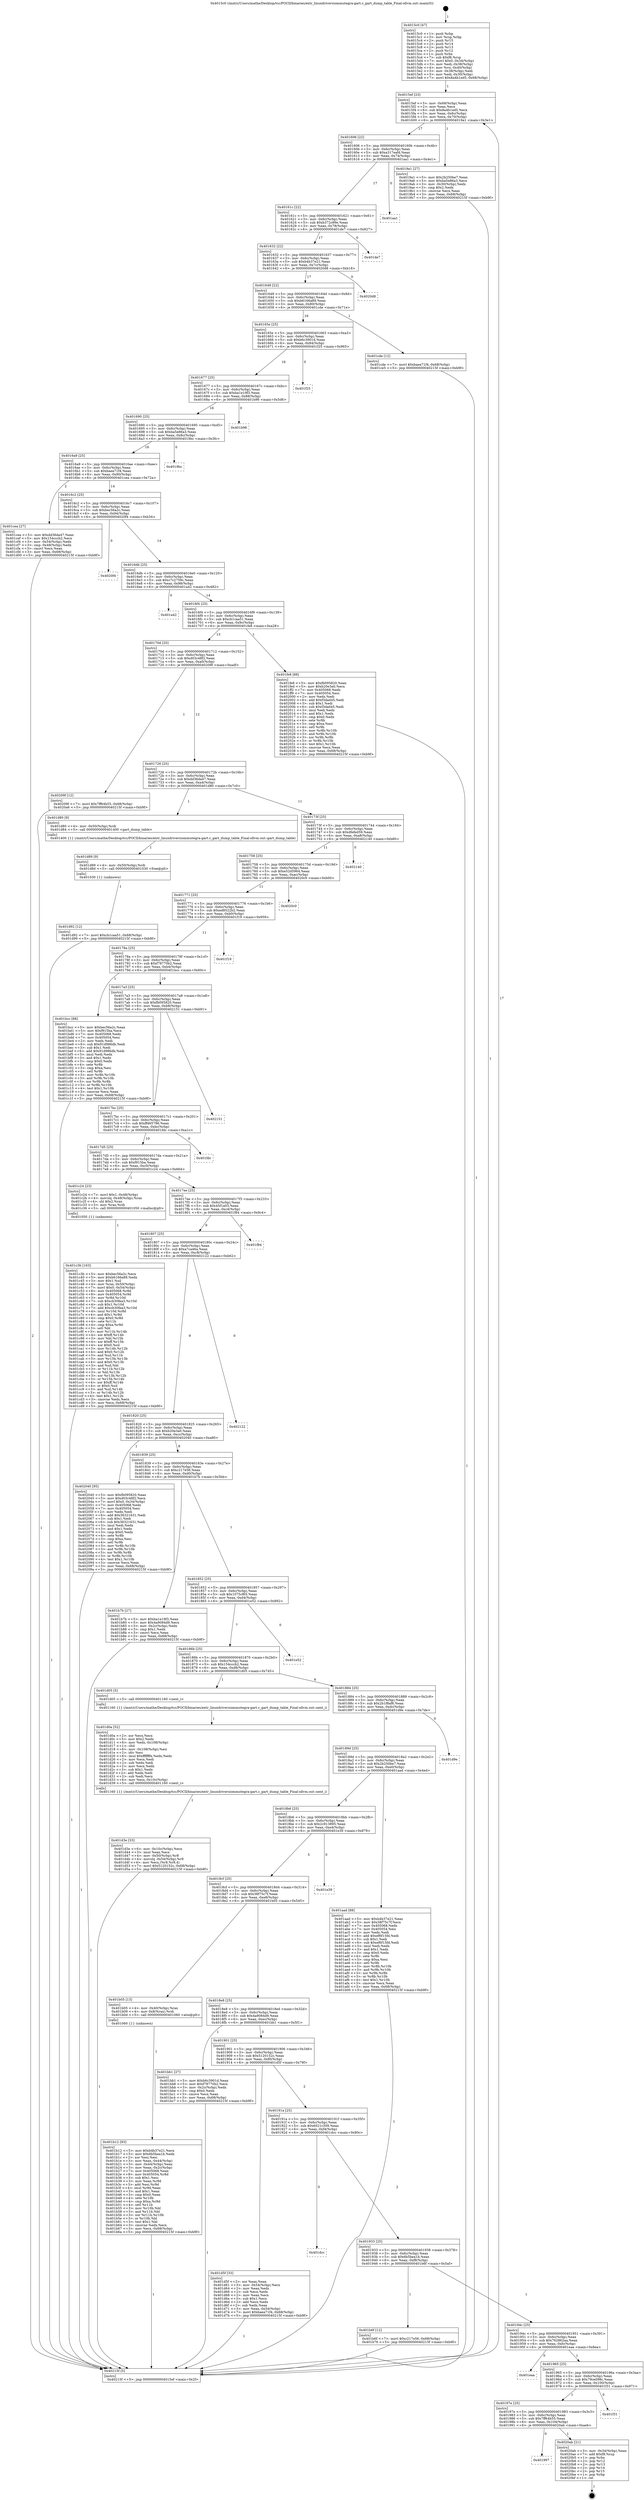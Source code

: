 digraph "0x4015c0" {
  label = "0x4015c0 (/mnt/c/Users/mathe/Desktop/tcc/POCII/binaries/extr_linuxdriversiommutegra-gart.c_gart_dump_table_Final-ollvm.out::main(0))"
  labelloc = "t"
  node[shape=record]

  Entry [label="",width=0.3,height=0.3,shape=circle,fillcolor=black,style=filled]
  "0x4015ef" [label="{
     0x4015ef [23]\l
     | [instrs]\l
     &nbsp;&nbsp;0x4015ef \<+3\>: mov -0x68(%rbp),%eax\l
     &nbsp;&nbsp;0x4015f2 \<+2\>: mov %eax,%ecx\l
     &nbsp;&nbsp;0x4015f4 \<+6\>: sub $0x8a4b1ed5,%ecx\l
     &nbsp;&nbsp;0x4015fa \<+3\>: mov %eax,-0x6c(%rbp)\l
     &nbsp;&nbsp;0x4015fd \<+3\>: mov %ecx,-0x70(%rbp)\l
     &nbsp;&nbsp;0x401600 \<+6\>: je 00000000004019a1 \<main+0x3e1\>\l
  }"]
  "0x4019a1" [label="{
     0x4019a1 [27]\l
     | [instrs]\l
     &nbsp;&nbsp;0x4019a1 \<+5\>: mov $0x2b250be7,%eax\l
     &nbsp;&nbsp;0x4019a6 \<+5\>: mov $0xba5e86a3,%ecx\l
     &nbsp;&nbsp;0x4019ab \<+3\>: mov -0x30(%rbp),%edx\l
     &nbsp;&nbsp;0x4019ae \<+3\>: cmp $0x2,%edx\l
     &nbsp;&nbsp;0x4019b1 \<+3\>: cmovne %ecx,%eax\l
     &nbsp;&nbsp;0x4019b4 \<+3\>: mov %eax,-0x68(%rbp)\l
     &nbsp;&nbsp;0x4019b7 \<+5\>: jmp 000000000040215f \<main+0xb9f\>\l
  }"]
  "0x401606" [label="{
     0x401606 [22]\l
     | [instrs]\l
     &nbsp;&nbsp;0x401606 \<+5\>: jmp 000000000040160b \<main+0x4b\>\l
     &nbsp;&nbsp;0x40160b \<+3\>: mov -0x6c(%rbp),%eax\l
     &nbsp;&nbsp;0x40160e \<+5\>: sub $0xa317eafd,%eax\l
     &nbsp;&nbsp;0x401613 \<+3\>: mov %eax,-0x74(%rbp)\l
     &nbsp;&nbsp;0x401616 \<+6\>: je 0000000000401aa1 \<main+0x4e1\>\l
  }"]
  "0x40215f" [label="{
     0x40215f [5]\l
     | [instrs]\l
     &nbsp;&nbsp;0x40215f \<+5\>: jmp 00000000004015ef \<main+0x2f\>\l
  }"]
  "0x4015c0" [label="{
     0x4015c0 [47]\l
     | [instrs]\l
     &nbsp;&nbsp;0x4015c0 \<+1\>: push %rbp\l
     &nbsp;&nbsp;0x4015c1 \<+3\>: mov %rsp,%rbp\l
     &nbsp;&nbsp;0x4015c4 \<+2\>: push %r15\l
     &nbsp;&nbsp;0x4015c6 \<+2\>: push %r14\l
     &nbsp;&nbsp;0x4015c8 \<+2\>: push %r13\l
     &nbsp;&nbsp;0x4015ca \<+2\>: push %r12\l
     &nbsp;&nbsp;0x4015cc \<+1\>: push %rbx\l
     &nbsp;&nbsp;0x4015cd \<+7\>: sub $0xf8,%rsp\l
     &nbsp;&nbsp;0x4015d4 \<+7\>: movl $0x0,-0x34(%rbp)\l
     &nbsp;&nbsp;0x4015db \<+3\>: mov %edi,-0x38(%rbp)\l
     &nbsp;&nbsp;0x4015de \<+4\>: mov %rsi,-0x40(%rbp)\l
     &nbsp;&nbsp;0x4015e2 \<+3\>: mov -0x38(%rbp),%edi\l
     &nbsp;&nbsp;0x4015e5 \<+3\>: mov %edi,-0x30(%rbp)\l
     &nbsp;&nbsp;0x4015e8 \<+7\>: movl $0x8a4b1ed5,-0x68(%rbp)\l
  }"]
  Exit [label="",width=0.3,height=0.3,shape=circle,fillcolor=black,style=filled,peripheries=2]
  "0x401aa1" [label="{
     0x401aa1\l
  }", style=dashed]
  "0x40161c" [label="{
     0x40161c [22]\l
     | [instrs]\l
     &nbsp;&nbsp;0x40161c \<+5\>: jmp 0000000000401621 \<main+0x61\>\l
     &nbsp;&nbsp;0x401621 \<+3\>: mov -0x6c(%rbp),%eax\l
     &nbsp;&nbsp;0x401624 \<+5\>: sub $0xb372c89e,%eax\l
     &nbsp;&nbsp;0x401629 \<+3\>: mov %eax,-0x78(%rbp)\l
     &nbsp;&nbsp;0x40162c \<+6\>: je 0000000000401de7 \<main+0x827\>\l
  }"]
  "0x401997" [label="{
     0x401997\l
  }", style=dashed]
  "0x401de7" [label="{
     0x401de7\l
  }", style=dashed]
  "0x401632" [label="{
     0x401632 [22]\l
     | [instrs]\l
     &nbsp;&nbsp;0x401632 \<+5\>: jmp 0000000000401637 \<main+0x77\>\l
     &nbsp;&nbsp;0x401637 \<+3\>: mov -0x6c(%rbp),%eax\l
     &nbsp;&nbsp;0x40163a \<+5\>: sub $0xb4b37e21,%eax\l
     &nbsp;&nbsp;0x40163f \<+3\>: mov %eax,-0x7c(%rbp)\l
     &nbsp;&nbsp;0x401642 \<+6\>: je 00000000004020d8 \<main+0xb18\>\l
  }"]
  "0x4020ab" [label="{
     0x4020ab [21]\l
     | [instrs]\l
     &nbsp;&nbsp;0x4020ab \<+3\>: mov -0x34(%rbp),%eax\l
     &nbsp;&nbsp;0x4020ae \<+7\>: add $0xf8,%rsp\l
     &nbsp;&nbsp;0x4020b5 \<+1\>: pop %rbx\l
     &nbsp;&nbsp;0x4020b6 \<+2\>: pop %r12\l
     &nbsp;&nbsp;0x4020b8 \<+2\>: pop %r13\l
     &nbsp;&nbsp;0x4020ba \<+2\>: pop %r14\l
     &nbsp;&nbsp;0x4020bc \<+2\>: pop %r15\l
     &nbsp;&nbsp;0x4020be \<+1\>: pop %rbp\l
     &nbsp;&nbsp;0x4020bf \<+1\>: ret\l
  }"]
  "0x4020d8" [label="{
     0x4020d8\l
  }", style=dashed]
  "0x401648" [label="{
     0x401648 [22]\l
     | [instrs]\l
     &nbsp;&nbsp;0x401648 \<+5\>: jmp 000000000040164d \<main+0x8d\>\l
     &nbsp;&nbsp;0x40164d \<+3\>: mov -0x6c(%rbp),%eax\l
     &nbsp;&nbsp;0x401650 \<+5\>: sub $0xb6166a89,%eax\l
     &nbsp;&nbsp;0x401655 \<+3\>: mov %eax,-0x80(%rbp)\l
     &nbsp;&nbsp;0x401658 \<+6\>: je 0000000000401cde \<main+0x71e\>\l
  }"]
  "0x40197e" [label="{
     0x40197e [25]\l
     | [instrs]\l
     &nbsp;&nbsp;0x40197e \<+5\>: jmp 0000000000401983 \<main+0x3c3\>\l
     &nbsp;&nbsp;0x401983 \<+3\>: mov -0x6c(%rbp),%eax\l
     &nbsp;&nbsp;0x401986 \<+5\>: sub $0x7ff64b55,%eax\l
     &nbsp;&nbsp;0x40198b \<+6\>: mov %eax,-0x104(%rbp)\l
     &nbsp;&nbsp;0x401991 \<+6\>: je 00000000004020ab \<main+0xaeb\>\l
  }"]
  "0x401cde" [label="{
     0x401cde [12]\l
     | [instrs]\l
     &nbsp;&nbsp;0x401cde \<+7\>: movl $0xbaea71f4,-0x68(%rbp)\l
     &nbsp;&nbsp;0x401ce5 \<+5\>: jmp 000000000040215f \<main+0xb9f\>\l
  }"]
  "0x40165e" [label="{
     0x40165e [25]\l
     | [instrs]\l
     &nbsp;&nbsp;0x40165e \<+5\>: jmp 0000000000401663 \<main+0xa3\>\l
     &nbsp;&nbsp;0x401663 \<+3\>: mov -0x6c(%rbp),%eax\l
     &nbsp;&nbsp;0x401666 \<+5\>: sub $0xb6c3901d,%eax\l
     &nbsp;&nbsp;0x40166b \<+6\>: mov %eax,-0x84(%rbp)\l
     &nbsp;&nbsp;0x401671 \<+6\>: je 0000000000401f25 \<main+0x965\>\l
  }"]
  "0x401f31" [label="{
     0x401f31\l
  }", style=dashed]
  "0x401f25" [label="{
     0x401f25\l
  }", style=dashed]
  "0x401677" [label="{
     0x401677 [25]\l
     | [instrs]\l
     &nbsp;&nbsp;0x401677 \<+5\>: jmp 000000000040167c \<main+0xbc\>\l
     &nbsp;&nbsp;0x40167c \<+3\>: mov -0x6c(%rbp),%eax\l
     &nbsp;&nbsp;0x40167f \<+5\>: sub $0xba1e19f3,%eax\l
     &nbsp;&nbsp;0x401684 \<+6\>: mov %eax,-0x88(%rbp)\l
     &nbsp;&nbsp;0x40168a \<+6\>: je 0000000000401b96 \<main+0x5d6\>\l
  }"]
  "0x401965" [label="{
     0x401965 [25]\l
     | [instrs]\l
     &nbsp;&nbsp;0x401965 \<+5\>: jmp 000000000040196a \<main+0x3aa\>\l
     &nbsp;&nbsp;0x40196a \<+3\>: mov -0x6c(%rbp),%eax\l
     &nbsp;&nbsp;0x40196d \<+5\>: sub $0x79ce098c,%eax\l
     &nbsp;&nbsp;0x401972 \<+6\>: mov %eax,-0x100(%rbp)\l
     &nbsp;&nbsp;0x401978 \<+6\>: je 0000000000401f31 \<main+0x971\>\l
  }"]
  "0x401b96" [label="{
     0x401b96\l
  }", style=dashed]
  "0x401690" [label="{
     0x401690 [25]\l
     | [instrs]\l
     &nbsp;&nbsp;0x401690 \<+5\>: jmp 0000000000401695 \<main+0xd5\>\l
     &nbsp;&nbsp;0x401695 \<+3\>: mov -0x6c(%rbp),%eax\l
     &nbsp;&nbsp;0x401698 \<+5\>: sub $0xba5e86a3,%eax\l
     &nbsp;&nbsp;0x40169d \<+6\>: mov %eax,-0x8c(%rbp)\l
     &nbsp;&nbsp;0x4016a3 \<+6\>: je 00000000004019bc \<main+0x3fc\>\l
  }"]
  "0x401eaa" [label="{
     0x401eaa\l
  }", style=dashed]
  "0x4019bc" [label="{
     0x4019bc\l
  }", style=dashed]
  "0x4016a9" [label="{
     0x4016a9 [25]\l
     | [instrs]\l
     &nbsp;&nbsp;0x4016a9 \<+5\>: jmp 00000000004016ae \<main+0xee\>\l
     &nbsp;&nbsp;0x4016ae \<+3\>: mov -0x6c(%rbp),%eax\l
     &nbsp;&nbsp;0x4016b1 \<+5\>: sub $0xbaea71f4,%eax\l
     &nbsp;&nbsp;0x4016b6 \<+6\>: mov %eax,-0x90(%rbp)\l
     &nbsp;&nbsp;0x4016bc \<+6\>: je 0000000000401cea \<main+0x72a\>\l
  }"]
  "0x401d92" [label="{
     0x401d92 [12]\l
     | [instrs]\l
     &nbsp;&nbsp;0x401d92 \<+7\>: movl $0xcb1caa51,-0x68(%rbp)\l
     &nbsp;&nbsp;0x401d99 \<+5\>: jmp 000000000040215f \<main+0xb9f\>\l
  }"]
  "0x401cea" [label="{
     0x401cea [27]\l
     | [instrs]\l
     &nbsp;&nbsp;0x401cea \<+5\>: mov $0xdd36da47,%eax\l
     &nbsp;&nbsp;0x401cef \<+5\>: mov $0x154cccb2,%ecx\l
     &nbsp;&nbsp;0x401cf4 \<+3\>: mov -0x54(%rbp),%edx\l
     &nbsp;&nbsp;0x401cf7 \<+3\>: cmp -0x48(%rbp),%edx\l
     &nbsp;&nbsp;0x401cfa \<+3\>: cmovl %ecx,%eax\l
     &nbsp;&nbsp;0x401cfd \<+3\>: mov %eax,-0x68(%rbp)\l
     &nbsp;&nbsp;0x401d00 \<+5\>: jmp 000000000040215f \<main+0xb9f\>\l
  }"]
  "0x4016c2" [label="{
     0x4016c2 [25]\l
     | [instrs]\l
     &nbsp;&nbsp;0x4016c2 \<+5\>: jmp 00000000004016c7 \<main+0x107\>\l
     &nbsp;&nbsp;0x4016c7 \<+3\>: mov -0x6c(%rbp),%eax\l
     &nbsp;&nbsp;0x4016ca \<+5\>: sub $0xbec56a2c,%eax\l
     &nbsp;&nbsp;0x4016cf \<+6\>: mov %eax,-0x94(%rbp)\l
     &nbsp;&nbsp;0x4016d5 \<+6\>: je 00000000004020f4 \<main+0xb34\>\l
  }"]
  "0x401d89" [label="{
     0x401d89 [9]\l
     | [instrs]\l
     &nbsp;&nbsp;0x401d89 \<+4\>: mov -0x50(%rbp),%rdi\l
     &nbsp;&nbsp;0x401d8d \<+5\>: call 0000000000401030 \<free@plt\>\l
     | [calls]\l
     &nbsp;&nbsp;0x401030 \{1\} (unknown)\l
  }"]
  "0x4020f4" [label="{
     0x4020f4\l
  }", style=dashed]
  "0x4016db" [label="{
     0x4016db [25]\l
     | [instrs]\l
     &nbsp;&nbsp;0x4016db \<+5\>: jmp 00000000004016e0 \<main+0x120\>\l
     &nbsp;&nbsp;0x4016e0 \<+3\>: mov -0x6c(%rbp),%eax\l
     &nbsp;&nbsp;0x4016e3 \<+5\>: sub $0xc7c2759c,%eax\l
     &nbsp;&nbsp;0x4016e8 \<+6\>: mov %eax,-0x98(%rbp)\l
     &nbsp;&nbsp;0x4016ee \<+6\>: je 0000000000401a42 \<main+0x482\>\l
  }"]
  "0x401d3e" [label="{
     0x401d3e [33]\l
     | [instrs]\l
     &nbsp;&nbsp;0x401d3e \<+6\>: mov -0x10c(%rbp),%ecx\l
     &nbsp;&nbsp;0x401d44 \<+3\>: imul %eax,%ecx\l
     &nbsp;&nbsp;0x401d47 \<+4\>: mov -0x50(%rbp),%r8\l
     &nbsp;&nbsp;0x401d4b \<+4\>: movslq -0x54(%rbp),%r9\l
     &nbsp;&nbsp;0x401d4f \<+4\>: mov %ecx,(%r8,%r9,4)\l
     &nbsp;&nbsp;0x401d53 \<+7\>: movl $0x5120152c,-0x68(%rbp)\l
     &nbsp;&nbsp;0x401d5a \<+5\>: jmp 000000000040215f \<main+0xb9f\>\l
  }"]
  "0x401a42" [label="{
     0x401a42\l
  }", style=dashed]
  "0x4016f4" [label="{
     0x4016f4 [25]\l
     | [instrs]\l
     &nbsp;&nbsp;0x4016f4 \<+5\>: jmp 00000000004016f9 \<main+0x139\>\l
     &nbsp;&nbsp;0x4016f9 \<+3\>: mov -0x6c(%rbp),%eax\l
     &nbsp;&nbsp;0x4016fc \<+5\>: sub $0xcb1caa51,%eax\l
     &nbsp;&nbsp;0x401701 \<+6\>: mov %eax,-0x9c(%rbp)\l
     &nbsp;&nbsp;0x401707 \<+6\>: je 0000000000401fe8 \<main+0xa28\>\l
  }"]
  "0x401d0a" [label="{
     0x401d0a [52]\l
     | [instrs]\l
     &nbsp;&nbsp;0x401d0a \<+2\>: xor %ecx,%ecx\l
     &nbsp;&nbsp;0x401d0c \<+5\>: mov $0x2,%edx\l
     &nbsp;&nbsp;0x401d11 \<+6\>: mov %edx,-0x108(%rbp)\l
     &nbsp;&nbsp;0x401d17 \<+1\>: cltd\l
     &nbsp;&nbsp;0x401d18 \<+6\>: mov -0x108(%rbp),%esi\l
     &nbsp;&nbsp;0x401d1e \<+2\>: idiv %esi\l
     &nbsp;&nbsp;0x401d20 \<+6\>: imul $0xfffffffe,%edx,%edx\l
     &nbsp;&nbsp;0x401d26 \<+2\>: mov %ecx,%edi\l
     &nbsp;&nbsp;0x401d28 \<+2\>: sub %edx,%edi\l
     &nbsp;&nbsp;0x401d2a \<+2\>: mov %ecx,%edx\l
     &nbsp;&nbsp;0x401d2c \<+3\>: sub $0x1,%edx\l
     &nbsp;&nbsp;0x401d2f \<+2\>: add %edx,%edi\l
     &nbsp;&nbsp;0x401d31 \<+2\>: sub %edi,%ecx\l
     &nbsp;&nbsp;0x401d33 \<+6\>: mov %ecx,-0x10c(%rbp)\l
     &nbsp;&nbsp;0x401d39 \<+5\>: call 0000000000401160 \<next_i\>\l
     | [calls]\l
     &nbsp;&nbsp;0x401160 \{1\} (/mnt/c/Users/mathe/Desktop/tcc/POCII/binaries/extr_linuxdriversiommutegra-gart.c_gart_dump_table_Final-ollvm.out::next_i)\l
  }"]
  "0x401fe8" [label="{
     0x401fe8 [88]\l
     | [instrs]\l
     &nbsp;&nbsp;0x401fe8 \<+5\>: mov $0xfb095820,%eax\l
     &nbsp;&nbsp;0x401fed \<+5\>: mov $0xb20e3a0,%ecx\l
     &nbsp;&nbsp;0x401ff2 \<+7\>: mov 0x405068,%edx\l
     &nbsp;&nbsp;0x401ff9 \<+7\>: mov 0x405054,%esi\l
     &nbsp;&nbsp;0x402000 \<+2\>: mov %edx,%edi\l
     &nbsp;&nbsp;0x402002 \<+6\>: add $0xf3dad45,%edi\l
     &nbsp;&nbsp;0x402008 \<+3\>: sub $0x1,%edi\l
     &nbsp;&nbsp;0x40200b \<+6\>: sub $0xf3dad45,%edi\l
     &nbsp;&nbsp;0x402011 \<+3\>: imul %edi,%edx\l
     &nbsp;&nbsp;0x402014 \<+3\>: and $0x1,%edx\l
     &nbsp;&nbsp;0x402017 \<+3\>: cmp $0x0,%edx\l
     &nbsp;&nbsp;0x40201a \<+4\>: sete %r8b\l
     &nbsp;&nbsp;0x40201e \<+3\>: cmp $0xa,%esi\l
     &nbsp;&nbsp;0x402021 \<+4\>: setl %r9b\l
     &nbsp;&nbsp;0x402025 \<+3\>: mov %r8b,%r10b\l
     &nbsp;&nbsp;0x402028 \<+3\>: and %r9b,%r10b\l
     &nbsp;&nbsp;0x40202b \<+3\>: xor %r9b,%r8b\l
     &nbsp;&nbsp;0x40202e \<+3\>: or %r8b,%r10b\l
     &nbsp;&nbsp;0x402031 \<+4\>: test $0x1,%r10b\l
     &nbsp;&nbsp;0x402035 \<+3\>: cmovne %ecx,%eax\l
     &nbsp;&nbsp;0x402038 \<+3\>: mov %eax,-0x68(%rbp)\l
     &nbsp;&nbsp;0x40203b \<+5\>: jmp 000000000040215f \<main+0xb9f\>\l
  }"]
  "0x40170d" [label="{
     0x40170d [25]\l
     | [instrs]\l
     &nbsp;&nbsp;0x40170d \<+5\>: jmp 0000000000401712 \<main+0x152\>\l
     &nbsp;&nbsp;0x401712 \<+3\>: mov -0x6c(%rbp),%eax\l
     &nbsp;&nbsp;0x401715 \<+5\>: sub $0xd03c48f2,%eax\l
     &nbsp;&nbsp;0x40171a \<+6\>: mov %eax,-0xa0(%rbp)\l
     &nbsp;&nbsp;0x401720 \<+6\>: je 000000000040209f \<main+0xadf\>\l
  }"]
  "0x401c3b" [label="{
     0x401c3b [163]\l
     | [instrs]\l
     &nbsp;&nbsp;0x401c3b \<+5\>: mov $0xbec56a2c,%ecx\l
     &nbsp;&nbsp;0x401c40 \<+5\>: mov $0xb6166a89,%edx\l
     &nbsp;&nbsp;0x401c45 \<+3\>: mov $0x1,%sil\l
     &nbsp;&nbsp;0x401c48 \<+4\>: mov %rax,-0x50(%rbp)\l
     &nbsp;&nbsp;0x401c4c \<+7\>: movl $0x0,-0x54(%rbp)\l
     &nbsp;&nbsp;0x401c53 \<+8\>: mov 0x405068,%r8d\l
     &nbsp;&nbsp;0x401c5b \<+8\>: mov 0x405054,%r9d\l
     &nbsp;&nbsp;0x401c63 \<+3\>: mov %r8d,%r10d\l
     &nbsp;&nbsp;0x401c66 \<+7\>: sub $0xcb30fea3,%r10d\l
     &nbsp;&nbsp;0x401c6d \<+4\>: sub $0x1,%r10d\l
     &nbsp;&nbsp;0x401c71 \<+7\>: add $0xcb30fea3,%r10d\l
     &nbsp;&nbsp;0x401c78 \<+4\>: imul %r10d,%r8d\l
     &nbsp;&nbsp;0x401c7c \<+4\>: and $0x1,%r8d\l
     &nbsp;&nbsp;0x401c80 \<+4\>: cmp $0x0,%r8d\l
     &nbsp;&nbsp;0x401c84 \<+4\>: sete %r11b\l
     &nbsp;&nbsp;0x401c88 \<+4\>: cmp $0xa,%r9d\l
     &nbsp;&nbsp;0x401c8c \<+3\>: setl %bl\l
     &nbsp;&nbsp;0x401c8f \<+3\>: mov %r11b,%r14b\l
     &nbsp;&nbsp;0x401c92 \<+4\>: xor $0xff,%r14b\l
     &nbsp;&nbsp;0x401c96 \<+3\>: mov %bl,%r15b\l
     &nbsp;&nbsp;0x401c99 \<+4\>: xor $0xff,%r15b\l
     &nbsp;&nbsp;0x401c9d \<+4\>: xor $0x0,%sil\l
     &nbsp;&nbsp;0x401ca1 \<+3\>: mov %r14b,%r12b\l
     &nbsp;&nbsp;0x401ca4 \<+4\>: and $0x0,%r12b\l
     &nbsp;&nbsp;0x401ca8 \<+3\>: and %sil,%r11b\l
     &nbsp;&nbsp;0x401cab \<+3\>: mov %r15b,%r13b\l
     &nbsp;&nbsp;0x401cae \<+4\>: and $0x0,%r13b\l
     &nbsp;&nbsp;0x401cb2 \<+3\>: and %sil,%bl\l
     &nbsp;&nbsp;0x401cb5 \<+3\>: or %r11b,%r12b\l
     &nbsp;&nbsp;0x401cb8 \<+3\>: or %bl,%r13b\l
     &nbsp;&nbsp;0x401cbb \<+3\>: xor %r13b,%r12b\l
     &nbsp;&nbsp;0x401cbe \<+3\>: or %r15b,%r14b\l
     &nbsp;&nbsp;0x401cc1 \<+4\>: xor $0xff,%r14b\l
     &nbsp;&nbsp;0x401cc5 \<+4\>: or $0x0,%sil\l
     &nbsp;&nbsp;0x401cc9 \<+3\>: and %sil,%r14b\l
     &nbsp;&nbsp;0x401ccc \<+3\>: or %r14b,%r12b\l
     &nbsp;&nbsp;0x401ccf \<+4\>: test $0x1,%r12b\l
     &nbsp;&nbsp;0x401cd3 \<+3\>: cmovne %edx,%ecx\l
     &nbsp;&nbsp;0x401cd6 \<+3\>: mov %ecx,-0x68(%rbp)\l
     &nbsp;&nbsp;0x401cd9 \<+5\>: jmp 000000000040215f \<main+0xb9f\>\l
  }"]
  "0x40209f" [label="{
     0x40209f [12]\l
     | [instrs]\l
     &nbsp;&nbsp;0x40209f \<+7\>: movl $0x7ff64b55,-0x68(%rbp)\l
     &nbsp;&nbsp;0x4020a6 \<+5\>: jmp 000000000040215f \<main+0xb9f\>\l
  }"]
  "0x401726" [label="{
     0x401726 [25]\l
     | [instrs]\l
     &nbsp;&nbsp;0x401726 \<+5\>: jmp 000000000040172b \<main+0x16b\>\l
     &nbsp;&nbsp;0x40172b \<+3\>: mov -0x6c(%rbp),%eax\l
     &nbsp;&nbsp;0x40172e \<+5\>: sub $0xdd36da47,%eax\l
     &nbsp;&nbsp;0x401733 \<+6\>: mov %eax,-0xa4(%rbp)\l
     &nbsp;&nbsp;0x401739 \<+6\>: je 0000000000401d80 \<main+0x7c0\>\l
  }"]
  "0x40194c" [label="{
     0x40194c [25]\l
     | [instrs]\l
     &nbsp;&nbsp;0x40194c \<+5\>: jmp 0000000000401951 \<main+0x391\>\l
     &nbsp;&nbsp;0x401951 \<+3\>: mov -0x6c(%rbp),%eax\l
     &nbsp;&nbsp;0x401954 \<+5\>: sub $0x762862aa,%eax\l
     &nbsp;&nbsp;0x401959 \<+6\>: mov %eax,-0xfc(%rbp)\l
     &nbsp;&nbsp;0x40195f \<+6\>: je 0000000000401eaa \<main+0x8ea\>\l
  }"]
  "0x401d80" [label="{
     0x401d80 [9]\l
     | [instrs]\l
     &nbsp;&nbsp;0x401d80 \<+4\>: mov -0x50(%rbp),%rdi\l
     &nbsp;&nbsp;0x401d84 \<+5\>: call 0000000000401400 \<gart_dump_table\>\l
     | [calls]\l
     &nbsp;&nbsp;0x401400 \{1\} (/mnt/c/Users/mathe/Desktop/tcc/POCII/binaries/extr_linuxdriversiommutegra-gart.c_gart_dump_table_Final-ollvm.out::gart_dump_table)\l
  }"]
  "0x40173f" [label="{
     0x40173f [25]\l
     | [instrs]\l
     &nbsp;&nbsp;0x40173f \<+5\>: jmp 0000000000401744 \<main+0x184\>\l
     &nbsp;&nbsp;0x401744 \<+3\>: mov -0x6c(%rbp),%eax\l
     &nbsp;&nbsp;0x401747 \<+5\>: sub $0xdfefed59,%eax\l
     &nbsp;&nbsp;0x40174c \<+6\>: mov %eax,-0xa8(%rbp)\l
     &nbsp;&nbsp;0x401752 \<+6\>: je 0000000000402140 \<main+0xb80\>\l
  }"]
  "0x401b6f" [label="{
     0x401b6f [12]\l
     | [instrs]\l
     &nbsp;&nbsp;0x401b6f \<+7\>: movl $0xc217e56,-0x68(%rbp)\l
     &nbsp;&nbsp;0x401b76 \<+5\>: jmp 000000000040215f \<main+0xb9f\>\l
  }"]
  "0x402140" [label="{
     0x402140\l
  }", style=dashed]
  "0x401758" [label="{
     0x401758 [25]\l
     | [instrs]\l
     &nbsp;&nbsp;0x401758 \<+5\>: jmp 000000000040175d \<main+0x19d\>\l
     &nbsp;&nbsp;0x40175d \<+3\>: mov -0x6c(%rbp),%eax\l
     &nbsp;&nbsp;0x401760 \<+5\>: sub $0xe52d5964,%eax\l
     &nbsp;&nbsp;0x401765 \<+6\>: mov %eax,-0xac(%rbp)\l
     &nbsp;&nbsp;0x40176b \<+6\>: je 00000000004020c0 \<main+0xb00\>\l
  }"]
  "0x401933" [label="{
     0x401933 [25]\l
     | [instrs]\l
     &nbsp;&nbsp;0x401933 \<+5\>: jmp 0000000000401938 \<main+0x378\>\l
     &nbsp;&nbsp;0x401938 \<+3\>: mov -0x6c(%rbp),%eax\l
     &nbsp;&nbsp;0x40193b \<+5\>: sub $0x6b5bea1b,%eax\l
     &nbsp;&nbsp;0x401940 \<+6\>: mov %eax,-0xf8(%rbp)\l
     &nbsp;&nbsp;0x401946 \<+6\>: je 0000000000401b6f \<main+0x5af\>\l
  }"]
  "0x4020c0" [label="{
     0x4020c0\l
  }", style=dashed]
  "0x401771" [label="{
     0x401771 [25]\l
     | [instrs]\l
     &nbsp;&nbsp;0x401771 \<+5\>: jmp 0000000000401776 \<main+0x1b6\>\l
     &nbsp;&nbsp;0x401776 \<+3\>: mov -0x6c(%rbp),%eax\l
     &nbsp;&nbsp;0x401779 \<+5\>: sub $0xed8522b2,%eax\l
     &nbsp;&nbsp;0x40177e \<+6\>: mov %eax,-0xb0(%rbp)\l
     &nbsp;&nbsp;0x401784 \<+6\>: je 0000000000401f19 \<main+0x959\>\l
  }"]
  "0x401dcc" [label="{
     0x401dcc\l
  }", style=dashed]
  "0x401f19" [label="{
     0x401f19\l
  }", style=dashed]
  "0x40178a" [label="{
     0x40178a [25]\l
     | [instrs]\l
     &nbsp;&nbsp;0x40178a \<+5\>: jmp 000000000040178f \<main+0x1cf\>\l
     &nbsp;&nbsp;0x40178f \<+3\>: mov -0x6c(%rbp),%eax\l
     &nbsp;&nbsp;0x401792 \<+5\>: sub $0xf78770b2,%eax\l
     &nbsp;&nbsp;0x401797 \<+6\>: mov %eax,-0xb4(%rbp)\l
     &nbsp;&nbsp;0x40179d \<+6\>: je 0000000000401bcc \<main+0x60c\>\l
  }"]
  "0x40191a" [label="{
     0x40191a [25]\l
     | [instrs]\l
     &nbsp;&nbsp;0x40191a \<+5\>: jmp 000000000040191f \<main+0x35f\>\l
     &nbsp;&nbsp;0x40191f \<+3\>: mov -0x6c(%rbp),%eax\l
     &nbsp;&nbsp;0x401922 \<+5\>: sub $0x6021c309,%eax\l
     &nbsp;&nbsp;0x401927 \<+6\>: mov %eax,-0xf4(%rbp)\l
     &nbsp;&nbsp;0x40192d \<+6\>: je 0000000000401dcc \<main+0x80c\>\l
  }"]
  "0x401bcc" [label="{
     0x401bcc [88]\l
     | [instrs]\l
     &nbsp;&nbsp;0x401bcc \<+5\>: mov $0xbec56a2c,%eax\l
     &nbsp;&nbsp;0x401bd1 \<+5\>: mov $0xf915ba,%ecx\l
     &nbsp;&nbsp;0x401bd6 \<+7\>: mov 0x405068,%edx\l
     &nbsp;&nbsp;0x401bdd \<+7\>: mov 0x405054,%esi\l
     &nbsp;&nbsp;0x401be4 \<+2\>: mov %edx,%edi\l
     &nbsp;&nbsp;0x401be6 \<+6\>: sub $0x91d986db,%edi\l
     &nbsp;&nbsp;0x401bec \<+3\>: sub $0x1,%edi\l
     &nbsp;&nbsp;0x401bef \<+6\>: add $0x91d986db,%edi\l
     &nbsp;&nbsp;0x401bf5 \<+3\>: imul %edi,%edx\l
     &nbsp;&nbsp;0x401bf8 \<+3\>: and $0x1,%edx\l
     &nbsp;&nbsp;0x401bfb \<+3\>: cmp $0x0,%edx\l
     &nbsp;&nbsp;0x401bfe \<+4\>: sete %r8b\l
     &nbsp;&nbsp;0x401c02 \<+3\>: cmp $0xa,%esi\l
     &nbsp;&nbsp;0x401c05 \<+4\>: setl %r9b\l
     &nbsp;&nbsp;0x401c09 \<+3\>: mov %r8b,%r10b\l
     &nbsp;&nbsp;0x401c0c \<+3\>: and %r9b,%r10b\l
     &nbsp;&nbsp;0x401c0f \<+3\>: xor %r9b,%r8b\l
     &nbsp;&nbsp;0x401c12 \<+3\>: or %r8b,%r10b\l
     &nbsp;&nbsp;0x401c15 \<+4\>: test $0x1,%r10b\l
     &nbsp;&nbsp;0x401c19 \<+3\>: cmovne %ecx,%eax\l
     &nbsp;&nbsp;0x401c1c \<+3\>: mov %eax,-0x68(%rbp)\l
     &nbsp;&nbsp;0x401c1f \<+5\>: jmp 000000000040215f \<main+0xb9f\>\l
  }"]
  "0x4017a3" [label="{
     0x4017a3 [25]\l
     | [instrs]\l
     &nbsp;&nbsp;0x4017a3 \<+5\>: jmp 00000000004017a8 \<main+0x1e8\>\l
     &nbsp;&nbsp;0x4017a8 \<+3\>: mov -0x6c(%rbp),%eax\l
     &nbsp;&nbsp;0x4017ab \<+5\>: sub $0xfb095820,%eax\l
     &nbsp;&nbsp;0x4017b0 \<+6\>: mov %eax,-0xb8(%rbp)\l
     &nbsp;&nbsp;0x4017b6 \<+6\>: je 0000000000402151 \<main+0xb91\>\l
  }"]
  "0x401d5f" [label="{
     0x401d5f [33]\l
     | [instrs]\l
     &nbsp;&nbsp;0x401d5f \<+2\>: xor %eax,%eax\l
     &nbsp;&nbsp;0x401d61 \<+3\>: mov -0x54(%rbp),%ecx\l
     &nbsp;&nbsp;0x401d64 \<+2\>: mov %eax,%edx\l
     &nbsp;&nbsp;0x401d66 \<+2\>: sub %ecx,%edx\l
     &nbsp;&nbsp;0x401d68 \<+2\>: mov %eax,%ecx\l
     &nbsp;&nbsp;0x401d6a \<+3\>: sub $0x1,%ecx\l
     &nbsp;&nbsp;0x401d6d \<+2\>: add %ecx,%edx\l
     &nbsp;&nbsp;0x401d6f \<+2\>: sub %edx,%eax\l
     &nbsp;&nbsp;0x401d71 \<+3\>: mov %eax,-0x54(%rbp)\l
     &nbsp;&nbsp;0x401d74 \<+7\>: movl $0xbaea71f4,-0x68(%rbp)\l
     &nbsp;&nbsp;0x401d7b \<+5\>: jmp 000000000040215f \<main+0xb9f\>\l
  }"]
  "0x402151" [label="{
     0x402151\l
  }", style=dashed]
  "0x4017bc" [label="{
     0x4017bc [25]\l
     | [instrs]\l
     &nbsp;&nbsp;0x4017bc \<+5\>: jmp 00000000004017c1 \<main+0x201\>\l
     &nbsp;&nbsp;0x4017c1 \<+3\>: mov -0x6c(%rbp),%eax\l
     &nbsp;&nbsp;0x4017c4 \<+5\>: sub $0xff465796,%eax\l
     &nbsp;&nbsp;0x4017c9 \<+6\>: mov %eax,-0xbc(%rbp)\l
     &nbsp;&nbsp;0x4017cf \<+6\>: je 0000000000401fdc \<main+0xa1c\>\l
  }"]
  "0x401901" [label="{
     0x401901 [25]\l
     | [instrs]\l
     &nbsp;&nbsp;0x401901 \<+5\>: jmp 0000000000401906 \<main+0x346\>\l
     &nbsp;&nbsp;0x401906 \<+3\>: mov -0x6c(%rbp),%eax\l
     &nbsp;&nbsp;0x401909 \<+5\>: sub $0x5120152c,%eax\l
     &nbsp;&nbsp;0x40190e \<+6\>: mov %eax,-0xf0(%rbp)\l
     &nbsp;&nbsp;0x401914 \<+6\>: je 0000000000401d5f \<main+0x79f\>\l
  }"]
  "0x401fdc" [label="{
     0x401fdc\l
  }", style=dashed]
  "0x4017d5" [label="{
     0x4017d5 [25]\l
     | [instrs]\l
     &nbsp;&nbsp;0x4017d5 \<+5\>: jmp 00000000004017da \<main+0x21a\>\l
     &nbsp;&nbsp;0x4017da \<+3\>: mov -0x6c(%rbp),%eax\l
     &nbsp;&nbsp;0x4017dd \<+5\>: sub $0xf915ba,%eax\l
     &nbsp;&nbsp;0x4017e2 \<+6\>: mov %eax,-0xc0(%rbp)\l
     &nbsp;&nbsp;0x4017e8 \<+6\>: je 0000000000401c24 \<main+0x664\>\l
  }"]
  "0x401bb1" [label="{
     0x401bb1 [27]\l
     | [instrs]\l
     &nbsp;&nbsp;0x401bb1 \<+5\>: mov $0xb6c3901d,%eax\l
     &nbsp;&nbsp;0x401bb6 \<+5\>: mov $0xf78770b2,%ecx\l
     &nbsp;&nbsp;0x401bbb \<+3\>: mov -0x2c(%rbp),%edx\l
     &nbsp;&nbsp;0x401bbe \<+3\>: cmp $0x0,%edx\l
     &nbsp;&nbsp;0x401bc1 \<+3\>: cmove %ecx,%eax\l
     &nbsp;&nbsp;0x401bc4 \<+3\>: mov %eax,-0x68(%rbp)\l
     &nbsp;&nbsp;0x401bc7 \<+5\>: jmp 000000000040215f \<main+0xb9f\>\l
  }"]
  "0x401c24" [label="{
     0x401c24 [23]\l
     | [instrs]\l
     &nbsp;&nbsp;0x401c24 \<+7\>: movl $0x1,-0x48(%rbp)\l
     &nbsp;&nbsp;0x401c2b \<+4\>: movslq -0x48(%rbp),%rax\l
     &nbsp;&nbsp;0x401c2f \<+4\>: shl $0x2,%rax\l
     &nbsp;&nbsp;0x401c33 \<+3\>: mov %rax,%rdi\l
     &nbsp;&nbsp;0x401c36 \<+5\>: call 0000000000401050 \<malloc@plt\>\l
     | [calls]\l
     &nbsp;&nbsp;0x401050 \{1\} (unknown)\l
  }"]
  "0x4017ee" [label="{
     0x4017ee [25]\l
     | [instrs]\l
     &nbsp;&nbsp;0x4017ee \<+5\>: jmp 00000000004017f3 \<main+0x233\>\l
     &nbsp;&nbsp;0x4017f3 \<+3\>: mov -0x6c(%rbp),%eax\l
     &nbsp;&nbsp;0x4017f6 \<+5\>: sub $0x45f1a03,%eax\l
     &nbsp;&nbsp;0x4017fb \<+6\>: mov %eax,-0xc4(%rbp)\l
     &nbsp;&nbsp;0x401801 \<+6\>: je 0000000000401f84 \<main+0x9c4\>\l
  }"]
  "0x401b12" [label="{
     0x401b12 [93]\l
     | [instrs]\l
     &nbsp;&nbsp;0x401b12 \<+5\>: mov $0xb4b37e21,%ecx\l
     &nbsp;&nbsp;0x401b17 \<+5\>: mov $0x6b5bea1b,%edx\l
     &nbsp;&nbsp;0x401b1c \<+2\>: xor %esi,%esi\l
     &nbsp;&nbsp;0x401b1e \<+3\>: mov %eax,-0x44(%rbp)\l
     &nbsp;&nbsp;0x401b21 \<+3\>: mov -0x44(%rbp),%eax\l
     &nbsp;&nbsp;0x401b24 \<+3\>: mov %eax,-0x2c(%rbp)\l
     &nbsp;&nbsp;0x401b27 \<+7\>: mov 0x405068,%eax\l
     &nbsp;&nbsp;0x401b2e \<+8\>: mov 0x405054,%r8d\l
     &nbsp;&nbsp;0x401b36 \<+3\>: sub $0x1,%esi\l
     &nbsp;&nbsp;0x401b39 \<+3\>: mov %eax,%r9d\l
     &nbsp;&nbsp;0x401b3c \<+3\>: add %esi,%r9d\l
     &nbsp;&nbsp;0x401b3f \<+4\>: imul %r9d,%eax\l
     &nbsp;&nbsp;0x401b43 \<+3\>: and $0x1,%eax\l
     &nbsp;&nbsp;0x401b46 \<+3\>: cmp $0x0,%eax\l
     &nbsp;&nbsp;0x401b49 \<+4\>: sete %r10b\l
     &nbsp;&nbsp;0x401b4d \<+4\>: cmp $0xa,%r8d\l
     &nbsp;&nbsp;0x401b51 \<+4\>: setl %r11b\l
     &nbsp;&nbsp;0x401b55 \<+3\>: mov %r10b,%bl\l
     &nbsp;&nbsp;0x401b58 \<+3\>: and %r11b,%bl\l
     &nbsp;&nbsp;0x401b5b \<+3\>: xor %r11b,%r10b\l
     &nbsp;&nbsp;0x401b5e \<+3\>: or %r10b,%bl\l
     &nbsp;&nbsp;0x401b61 \<+3\>: test $0x1,%bl\l
     &nbsp;&nbsp;0x401b64 \<+3\>: cmovne %edx,%ecx\l
     &nbsp;&nbsp;0x401b67 \<+3\>: mov %ecx,-0x68(%rbp)\l
     &nbsp;&nbsp;0x401b6a \<+5\>: jmp 000000000040215f \<main+0xb9f\>\l
  }"]
  "0x401f84" [label="{
     0x401f84\l
  }", style=dashed]
  "0x401807" [label="{
     0x401807 [25]\l
     | [instrs]\l
     &nbsp;&nbsp;0x401807 \<+5\>: jmp 000000000040180c \<main+0x24c\>\l
     &nbsp;&nbsp;0x40180c \<+3\>: mov -0x6c(%rbp),%eax\l
     &nbsp;&nbsp;0x40180f \<+5\>: sub $0xa7ca46a,%eax\l
     &nbsp;&nbsp;0x401814 \<+6\>: mov %eax,-0xc8(%rbp)\l
     &nbsp;&nbsp;0x40181a \<+6\>: je 0000000000402122 \<main+0xb62\>\l
  }"]
  "0x4018e8" [label="{
     0x4018e8 [25]\l
     | [instrs]\l
     &nbsp;&nbsp;0x4018e8 \<+5\>: jmp 00000000004018ed \<main+0x32d\>\l
     &nbsp;&nbsp;0x4018ed \<+3\>: mov -0x6c(%rbp),%eax\l
     &nbsp;&nbsp;0x4018f0 \<+5\>: sub $0x4a9084d9,%eax\l
     &nbsp;&nbsp;0x4018f5 \<+6\>: mov %eax,-0xec(%rbp)\l
     &nbsp;&nbsp;0x4018fb \<+6\>: je 0000000000401bb1 \<main+0x5f1\>\l
  }"]
  "0x402122" [label="{
     0x402122\l
  }", style=dashed]
  "0x401820" [label="{
     0x401820 [25]\l
     | [instrs]\l
     &nbsp;&nbsp;0x401820 \<+5\>: jmp 0000000000401825 \<main+0x265\>\l
     &nbsp;&nbsp;0x401825 \<+3\>: mov -0x6c(%rbp),%eax\l
     &nbsp;&nbsp;0x401828 \<+5\>: sub $0xb20e3a0,%eax\l
     &nbsp;&nbsp;0x40182d \<+6\>: mov %eax,-0xcc(%rbp)\l
     &nbsp;&nbsp;0x401833 \<+6\>: je 0000000000402040 \<main+0xa80\>\l
  }"]
  "0x401b05" [label="{
     0x401b05 [13]\l
     | [instrs]\l
     &nbsp;&nbsp;0x401b05 \<+4\>: mov -0x40(%rbp),%rax\l
     &nbsp;&nbsp;0x401b09 \<+4\>: mov 0x8(%rax),%rdi\l
     &nbsp;&nbsp;0x401b0d \<+5\>: call 0000000000401060 \<atoi@plt\>\l
     | [calls]\l
     &nbsp;&nbsp;0x401060 \{1\} (unknown)\l
  }"]
  "0x402040" [label="{
     0x402040 [95]\l
     | [instrs]\l
     &nbsp;&nbsp;0x402040 \<+5\>: mov $0xfb095820,%eax\l
     &nbsp;&nbsp;0x402045 \<+5\>: mov $0xd03c48f2,%ecx\l
     &nbsp;&nbsp;0x40204a \<+7\>: movl $0x0,-0x34(%rbp)\l
     &nbsp;&nbsp;0x402051 \<+7\>: mov 0x405068,%edx\l
     &nbsp;&nbsp;0x402058 \<+7\>: mov 0x405054,%esi\l
     &nbsp;&nbsp;0x40205f \<+2\>: mov %edx,%edi\l
     &nbsp;&nbsp;0x402061 \<+6\>: add $0x36321631,%edi\l
     &nbsp;&nbsp;0x402067 \<+3\>: sub $0x1,%edi\l
     &nbsp;&nbsp;0x40206a \<+6\>: sub $0x36321631,%edi\l
     &nbsp;&nbsp;0x402070 \<+3\>: imul %edi,%edx\l
     &nbsp;&nbsp;0x402073 \<+3\>: and $0x1,%edx\l
     &nbsp;&nbsp;0x402076 \<+3\>: cmp $0x0,%edx\l
     &nbsp;&nbsp;0x402079 \<+4\>: sete %r8b\l
     &nbsp;&nbsp;0x40207d \<+3\>: cmp $0xa,%esi\l
     &nbsp;&nbsp;0x402080 \<+4\>: setl %r9b\l
     &nbsp;&nbsp;0x402084 \<+3\>: mov %r8b,%r10b\l
     &nbsp;&nbsp;0x402087 \<+3\>: and %r9b,%r10b\l
     &nbsp;&nbsp;0x40208a \<+3\>: xor %r9b,%r8b\l
     &nbsp;&nbsp;0x40208d \<+3\>: or %r8b,%r10b\l
     &nbsp;&nbsp;0x402090 \<+4\>: test $0x1,%r10b\l
     &nbsp;&nbsp;0x402094 \<+3\>: cmovne %ecx,%eax\l
     &nbsp;&nbsp;0x402097 \<+3\>: mov %eax,-0x68(%rbp)\l
     &nbsp;&nbsp;0x40209a \<+5\>: jmp 000000000040215f \<main+0xb9f\>\l
  }"]
  "0x401839" [label="{
     0x401839 [25]\l
     | [instrs]\l
     &nbsp;&nbsp;0x401839 \<+5\>: jmp 000000000040183e \<main+0x27e\>\l
     &nbsp;&nbsp;0x40183e \<+3\>: mov -0x6c(%rbp),%eax\l
     &nbsp;&nbsp;0x401841 \<+5\>: sub $0xc217e56,%eax\l
     &nbsp;&nbsp;0x401846 \<+6\>: mov %eax,-0xd0(%rbp)\l
     &nbsp;&nbsp;0x40184c \<+6\>: je 0000000000401b7b \<main+0x5bb\>\l
  }"]
  "0x4018cf" [label="{
     0x4018cf [25]\l
     | [instrs]\l
     &nbsp;&nbsp;0x4018cf \<+5\>: jmp 00000000004018d4 \<main+0x314\>\l
     &nbsp;&nbsp;0x4018d4 \<+3\>: mov -0x6c(%rbp),%eax\l
     &nbsp;&nbsp;0x4018d7 \<+5\>: sub $0x38f75c7f,%eax\l
     &nbsp;&nbsp;0x4018dc \<+6\>: mov %eax,-0xe8(%rbp)\l
     &nbsp;&nbsp;0x4018e2 \<+6\>: je 0000000000401b05 \<main+0x545\>\l
  }"]
  "0x401b7b" [label="{
     0x401b7b [27]\l
     | [instrs]\l
     &nbsp;&nbsp;0x401b7b \<+5\>: mov $0xba1e19f3,%eax\l
     &nbsp;&nbsp;0x401b80 \<+5\>: mov $0x4a9084d9,%ecx\l
     &nbsp;&nbsp;0x401b85 \<+3\>: mov -0x2c(%rbp),%edx\l
     &nbsp;&nbsp;0x401b88 \<+3\>: cmp $0x1,%edx\l
     &nbsp;&nbsp;0x401b8b \<+3\>: cmovl %ecx,%eax\l
     &nbsp;&nbsp;0x401b8e \<+3\>: mov %eax,-0x68(%rbp)\l
     &nbsp;&nbsp;0x401b91 \<+5\>: jmp 000000000040215f \<main+0xb9f\>\l
  }"]
  "0x401852" [label="{
     0x401852 [25]\l
     | [instrs]\l
     &nbsp;&nbsp;0x401852 \<+5\>: jmp 0000000000401857 \<main+0x297\>\l
     &nbsp;&nbsp;0x401857 \<+3\>: mov -0x6c(%rbp),%eax\l
     &nbsp;&nbsp;0x40185a \<+5\>: sub $0x1075cf65,%eax\l
     &nbsp;&nbsp;0x40185f \<+6\>: mov %eax,-0xd4(%rbp)\l
     &nbsp;&nbsp;0x401865 \<+6\>: je 0000000000401e52 \<main+0x892\>\l
  }"]
  "0x401e39" [label="{
     0x401e39\l
  }", style=dashed]
  "0x401e52" [label="{
     0x401e52\l
  }", style=dashed]
  "0x40186b" [label="{
     0x40186b [25]\l
     | [instrs]\l
     &nbsp;&nbsp;0x40186b \<+5\>: jmp 0000000000401870 \<main+0x2b0\>\l
     &nbsp;&nbsp;0x401870 \<+3\>: mov -0x6c(%rbp),%eax\l
     &nbsp;&nbsp;0x401873 \<+5\>: sub $0x154cccb2,%eax\l
     &nbsp;&nbsp;0x401878 \<+6\>: mov %eax,-0xd8(%rbp)\l
     &nbsp;&nbsp;0x40187e \<+6\>: je 0000000000401d05 \<main+0x745\>\l
  }"]
  "0x4018b6" [label="{
     0x4018b6 [25]\l
     | [instrs]\l
     &nbsp;&nbsp;0x4018b6 \<+5\>: jmp 00000000004018bb \<main+0x2fb\>\l
     &nbsp;&nbsp;0x4018bb \<+3\>: mov -0x6c(%rbp),%eax\l
     &nbsp;&nbsp;0x4018be \<+5\>: sub $0x2c913895,%eax\l
     &nbsp;&nbsp;0x4018c3 \<+6\>: mov %eax,-0xe4(%rbp)\l
     &nbsp;&nbsp;0x4018c9 \<+6\>: je 0000000000401e39 \<main+0x879\>\l
  }"]
  "0x401d05" [label="{
     0x401d05 [5]\l
     | [instrs]\l
     &nbsp;&nbsp;0x401d05 \<+5\>: call 0000000000401160 \<next_i\>\l
     | [calls]\l
     &nbsp;&nbsp;0x401160 \{1\} (/mnt/c/Users/mathe/Desktop/tcc/POCII/binaries/extr_linuxdriversiommutegra-gart.c_gart_dump_table_Final-ollvm.out::next_i)\l
  }"]
  "0x401884" [label="{
     0x401884 [25]\l
     | [instrs]\l
     &nbsp;&nbsp;0x401884 \<+5\>: jmp 0000000000401889 \<main+0x2c9\>\l
     &nbsp;&nbsp;0x401889 \<+3\>: mov -0x6c(%rbp),%eax\l
     &nbsp;&nbsp;0x40188c \<+5\>: sub $0x2b1f8af6,%eax\l
     &nbsp;&nbsp;0x401891 \<+6\>: mov %eax,-0xdc(%rbp)\l
     &nbsp;&nbsp;0x401897 \<+6\>: je 0000000000401d9e \<main+0x7de\>\l
  }"]
  "0x401aad" [label="{
     0x401aad [88]\l
     | [instrs]\l
     &nbsp;&nbsp;0x401aad \<+5\>: mov $0xb4b37e21,%eax\l
     &nbsp;&nbsp;0x401ab2 \<+5\>: mov $0x38f75c7f,%ecx\l
     &nbsp;&nbsp;0x401ab7 \<+7\>: mov 0x405068,%edx\l
     &nbsp;&nbsp;0x401abe \<+7\>: mov 0x405054,%esi\l
     &nbsp;&nbsp;0x401ac5 \<+2\>: mov %edx,%edi\l
     &nbsp;&nbsp;0x401ac7 \<+6\>: add $0xef6f15fd,%edi\l
     &nbsp;&nbsp;0x401acd \<+3\>: sub $0x1,%edi\l
     &nbsp;&nbsp;0x401ad0 \<+6\>: sub $0xef6f15fd,%edi\l
     &nbsp;&nbsp;0x401ad6 \<+3\>: imul %edi,%edx\l
     &nbsp;&nbsp;0x401ad9 \<+3\>: and $0x1,%edx\l
     &nbsp;&nbsp;0x401adc \<+3\>: cmp $0x0,%edx\l
     &nbsp;&nbsp;0x401adf \<+4\>: sete %r8b\l
     &nbsp;&nbsp;0x401ae3 \<+3\>: cmp $0xa,%esi\l
     &nbsp;&nbsp;0x401ae6 \<+4\>: setl %r9b\l
     &nbsp;&nbsp;0x401aea \<+3\>: mov %r8b,%r10b\l
     &nbsp;&nbsp;0x401aed \<+3\>: and %r9b,%r10b\l
     &nbsp;&nbsp;0x401af0 \<+3\>: xor %r9b,%r8b\l
     &nbsp;&nbsp;0x401af3 \<+3\>: or %r8b,%r10b\l
     &nbsp;&nbsp;0x401af6 \<+4\>: test $0x1,%r10b\l
     &nbsp;&nbsp;0x401afa \<+3\>: cmovne %ecx,%eax\l
     &nbsp;&nbsp;0x401afd \<+3\>: mov %eax,-0x68(%rbp)\l
     &nbsp;&nbsp;0x401b00 \<+5\>: jmp 000000000040215f \<main+0xb9f\>\l
  }"]
  "0x401d9e" [label="{
     0x401d9e\l
  }", style=dashed]
  "0x40189d" [label="{
     0x40189d [25]\l
     | [instrs]\l
     &nbsp;&nbsp;0x40189d \<+5\>: jmp 00000000004018a2 \<main+0x2e2\>\l
     &nbsp;&nbsp;0x4018a2 \<+3\>: mov -0x6c(%rbp),%eax\l
     &nbsp;&nbsp;0x4018a5 \<+5\>: sub $0x2b250be7,%eax\l
     &nbsp;&nbsp;0x4018aa \<+6\>: mov %eax,-0xe0(%rbp)\l
     &nbsp;&nbsp;0x4018b0 \<+6\>: je 0000000000401aad \<main+0x4ed\>\l
  }"]
  Entry -> "0x4015c0" [label=" 1"]
  "0x4015ef" -> "0x4019a1" [label=" 1"]
  "0x4015ef" -> "0x401606" [label=" 17"]
  "0x4019a1" -> "0x40215f" [label=" 1"]
  "0x4015c0" -> "0x4015ef" [label=" 1"]
  "0x40215f" -> "0x4015ef" [label=" 17"]
  "0x4020ab" -> Exit [label=" 1"]
  "0x401606" -> "0x401aa1" [label=" 0"]
  "0x401606" -> "0x40161c" [label=" 17"]
  "0x40197e" -> "0x401997" [label=" 0"]
  "0x40161c" -> "0x401de7" [label=" 0"]
  "0x40161c" -> "0x401632" [label=" 17"]
  "0x40197e" -> "0x4020ab" [label=" 1"]
  "0x401632" -> "0x4020d8" [label=" 0"]
  "0x401632" -> "0x401648" [label=" 17"]
  "0x401965" -> "0x40197e" [label=" 1"]
  "0x401648" -> "0x401cde" [label=" 1"]
  "0x401648" -> "0x40165e" [label=" 16"]
  "0x401965" -> "0x401f31" [label=" 0"]
  "0x40165e" -> "0x401f25" [label=" 0"]
  "0x40165e" -> "0x401677" [label=" 16"]
  "0x40194c" -> "0x401965" [label=" 1"]
  "0x401677" -> "0x401b96" [label=" 0"]
  "0x401677" -> "0x401690" [label=" 16"]
  "0x40194c" -> "0x401eaa" [label=" 0"]
  "0x401690" -> "0x4019bc" [label=" 0"]
  "0x401690" -> "0x4016a9" [label=" 16"]
  "0x40209f" -> "0x40215f" [label=" 1"]
  "0x4016a9" -> "0x401cea" [label=" 2"]
  "0x4016a9" -> "0x4016c2" [label=" 14"]
  "0x402040" -> "0x40215f" [label=" 1"]
  "0x4016c2" -> "0x4020f4" [label=" 0"]
  "0x4016c2" -> "0x4016db" [label=" 14"]
  "0x401fe8" -> "0x40215f" [label=" 1"]
  "0x4016db" -> "0x401a42" [label=" 0"]
  "0x4016db" -> "0x4016f4" [label=" 14"]
  "0x401d92" -> "0x40215f" [label=" 1"]
  "0x4016f4" -> "0x401fe8" [label=" 1"]
  "0x4016f4" -> "0x40170d" [label=" 13"]
  "0x401d89" -> "0x401d92" [label=" 1"]
  "0x40170d" -> "0x40209f" [label=" 1"]
  "0x40170d" -> "0x401726" [label=" 12"]
  "0x401d80" -> "0x401d89" [label=" 1"]
  "0x401726" -> "0x401d80" [label=" 1"]
  "0x401726" -> "0x40173f" [label=" 11"]
  "0x401d5f" -> "0x40215f" [label=" 1"]
  "0x40173f" -> "0x402140" [label=" 0"]
  "0x40173f" -> "0x401758" [label=" 11"]
  "0x401d3e" -> "0x40215f" [label=" 1"]
  "0x401758" -> "0x4020c0" [label=" 0"]
  "0x401758" -> "0x401771" [label=" 11"]
  "0x401d05" -> "0x401d0a" [label=" 1"]
  "0x401771" -> "0x401f19" [label=" 0"]
  "0x401771" -> "0x40178a" [label=" 11"]
  "0x401cea" -> "0x40215f" [label=" 2"]
  "0x40178a" -> "0x401bcc" [label=" 1"]
  "0x40178a" -> "0x4017a3" [label=" 10"]
  "0x401c3b" -> "0x40215f" [label=" 1"]
  "0x4017a3" -> "0x402151" [label=" 0"]
  "0x4017a3" -> "0x4017bc" [label=" 10"]
  "0x401c24" -> "0x401c3b" [label=" 1"]
  "0x4017bc" -> "0x401fdc" [label=" 0"]
  "0x4017bc" -> "0x4017d5" [label=" 10"]
  "0x401bb1" -> "0x40215f" [label=" 1"]
  "0x4017d5" -> "0x401c24" [label=" 1"]
  "0x4017d5" -> "0x4017ee" [label=" 9"]
  "0x401b7b" -> "0x40215f" [label=" 1"]
  "0x4017ee" -> "0x401f84" [label=" 0"]
  "0x4017ee" -> "0x401807" [label=" 9"]
  "0x401933" -> "0x40194c" [label=" 1"]
  "0x401807" -> "0x402122" [label=" 0"]
  "0x401807" -> "0x401820" [label=" 9"]
  "0x401933" -> "0x401b6f" [label=" 1"]
  "0x401820" -> "0x402040" [label=" 1"]
  "0x401820" -> "0x401839" [label=" 8"]
  "0x401d0a" -> "0x401d3e" [label=" 1"]
  "0x401839" -> "0x401b7b" [label=" 1"]
  "0x401839" -> "0x401852" [label=" 7"]
  "0x40191a" -> "0x401dcc" [label=" 0"]
  "0x401852" -> "0x401e52" [label=" 0"]
  "0x401852" -> "0x40186b" [label=" 7"]
  "0x401cde" -> "0x40215f" [label=" 1"]
  "0x40186b" -> "0x401d05" [label=" 1"]
  "0x40186b" -> "0x401884" [label=" 6"]
  "0x401901" -> "0x401d5f" [label=" 1"]
  "0x401884" -> "0x401d9e" [label=" 0"]
  "0x401884" -> "0x40189d" [label=" 6"]
  "0x401bcc" -> "0x40215f" [label=" 1"]
  "0x40189d" -> "0x401aad" [label=" 1"]
  "0x40189d" -> "0x4018b6" [label=" 5"]
  "0x401aad" -> "0x40215f" [label=" 1"]
  "0x401901" -> "0x40191a" [label=" 2"]
  "0x4018b6" -> "0x401e39" [label=" 0"]
  "0x4018b6" -> "0x4018cf" [label=" 5"]
  "0x40191a" -> "0x401933" [label=" 2"]
  "0x4018cf" -> "0x401b05" [label=" 1"]
  "0x4018cf" -> "0x4018e8" [label=" 4"]
  "0x401b05" -> "0x401b12" [label=" 1"]
  "0x401b12" -> "0x40215f" [label=" 1"]
  "0x401b6f" -> "0x40215f" [label=" 1"]
  "0x4018e8" -> "0x401bb1" [label=" 1"]
  "0x4018e8" -> "0x401901" [label=" 3"]
}
